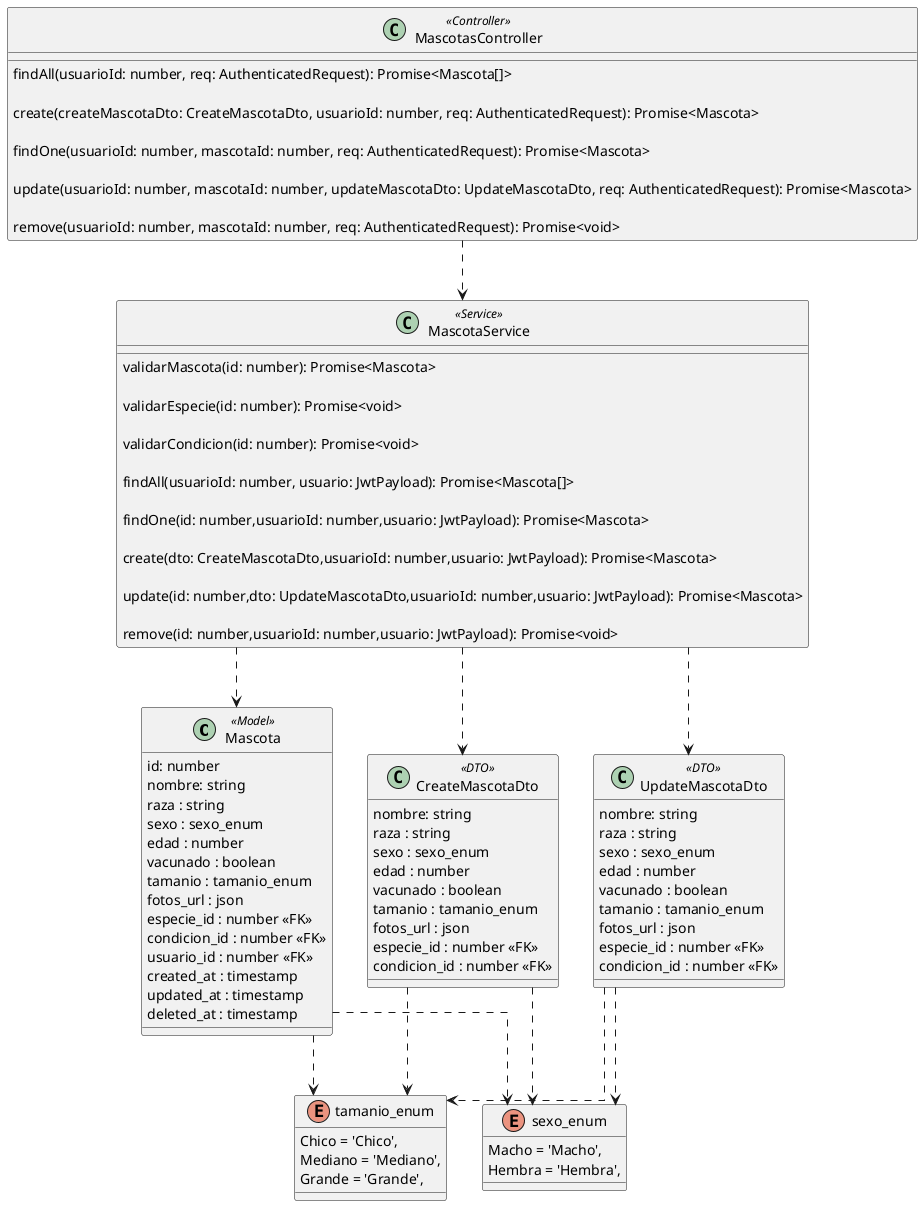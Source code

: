 @startuml AdoptAR

skinparam Linetype ortho

class Mascota <<Model>> {
  id: number 
  nombre: string
  raza : string
  sexo : sexo_enum
  edad : number
  vacunado : boolean
  tamanio : tamanio_enum
  fotos_url : json
  especie_id : number <<FK>>
  condicion_id : number <<FK>>
  usuario_id : number <<FK>>
  created_at : timestamp
  updated_at : timestamp
  deleted_at : timestamp
}

class CreateMascotaDto <<DTO>> {
  nombre: string
  raza : string
  sexo : sexo_enum
  edad : number
  vacunado : boolean
  tamanio : tamanio_enum
  fotos_url : json
  especie_id : number <<FK>>
  condicion_id : number <<FK>>
  }

class UpdateMascotaDto <<DTO>>{
  nombre: string
  raza : string
  sexo : sexo_enum
  edad : number
  vacunado : boolean
  tamanio : tamanio_enum
  fotos_url : json
  especie_id : number <<FK>>
  condicion_id : number <<FK>>
  }

class MascotasController <<Controller>> {

  '
  findAll(usuarioId: number, req: AuthenticatedRequest): Promise<Mascota[]>

  create(createMascotaDto: CreateMascotaDto, usuarioId: number, req: AuthenticatedRequest): Promise<Mascota>

  findOne(usuarioId: number, mascotaId: number, req: AuthenticatedRequest): Promise<Mascota>

  update(usuarioId: number, mascotaId: number, updateMascotaDto: UpdateMascotaDto, req: AuthenticatedRequest): Promise<Mascota>

  remove(usuarioId: number, mascotaId: number, req: AuthenticatedRequest): Promise<void>
  }

class MascotaService <<Service>> {

validarMascota(id: number): Promise<Mascota>

validarEspecie(id: number): Promise<void>

validarCondicion(id: number): Promise<void> 

findAll(usuarioId: number, usuario: JwtPayload): Promise<Mascota[]>

findOne(id: number,usuarioId: number,usuario: JwtPayload): Promise<Mascota> 

create(dto: CreateMascotaDto,usuarioId: number,usuario: JwtPayload): Promise<Mascota> 

update(id: number,dto: UpdateMascotaDto,usuarioId: number,usuario: JwtPayload): Promise<Mascota> 

remove(id: number,usuarioId: number,usuario: JwtPayload): Promise<void> 

}

enum tamanio_enum{
  Chico = 'Chico',
  Mediano = 'Mediano',
  Grande = 'Grande',
}
enum sexo_enum{
  Macho = 'Macho',
  Hembra = 'Hembra',
}

/' Relaciones '/
MascotasController ..> MascotaService 
MascotaService ..> CreateMascotaDto 
MascotaService ..> UpdateMascotaDto 
MascotaService ..> Mascota 

Mascota  ..> tamanio_enum
Mascota  ..> sexo_enum

UpdateMascotaDto ..> tamanio_enum
UpdateMascotaDto ..> sexo_enum

CreateMascotaDto ..> tamanio_enum
CreateMascotaDto ..> sexo_enum

@enduml